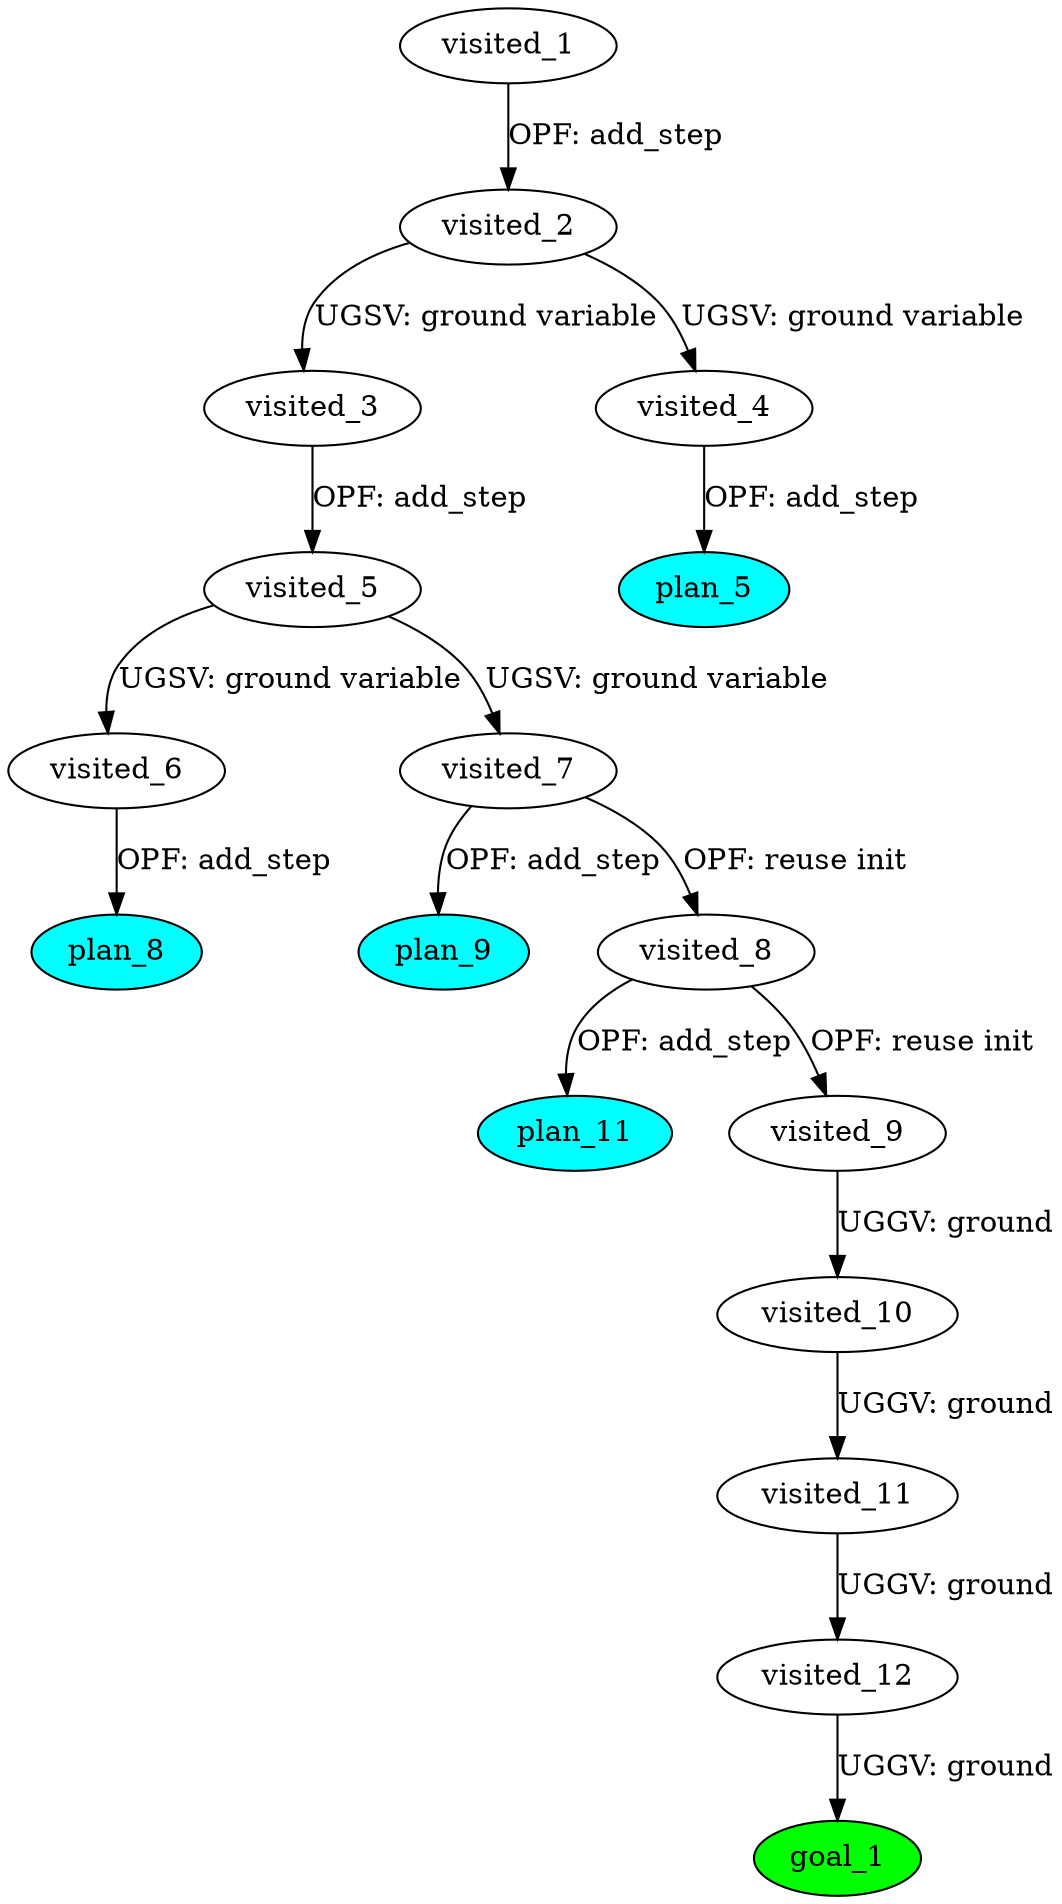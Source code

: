 digraph {
	"a47383b0-4433-d7d5-e5e8-ee3a7e1a378a" [label=plan_0 fillcolor=cyan style=filled]
	"a47383b0-4433-d7d5-e5e8-ee3a7e1a378a" [label=visited_1 fillcolor=white style=filled]
	"3a81d780-04d4-3548-d4a5-be354666c6ee" [label=plan_1 fillcolor=cyan style=filled]
	"a47383b0-4433-d7d5-e5e8-ee3a7e1a378a" -> "3a81d780-04d4-3548-d4a5-be354666c6ee" [label="OPF: add_step"]
	"3a81d780-04d4-3548-d4a5-be354666c6ee" [label=visited_2 fillcolor=white style=filled]
	"6ec7aa2a-c796-74aa-384f-32147af3db4b" [label=plan_2 fillcolor=cyan style=filled]
	"3a81d780-04d4-3548-d4a5-be354666c6ee" -> "6ec7aa2a-c796-74aa-384f-32147af3db4b" [label="UGSV: ground variable"]
	"8763614f-de43-634e-deb0-590829a361b5" [label=plan_3 fillcolor=cyan style=filled]
	"3a81d780-04d4-3548-d4a5-be354666c6ee" -> "8763614f-de43-634e-deb0-590829a361b5" [label="UGSV: ground variable"]
	"6ec7aa2a-c796-74aa-384f-32147af3db4b" [label=visited_3 fillcolor=white style=filled]
	"7e3c691b-2a45-86d4-2514-50a5c7736bf7" [label=plan_4 fillcolor=cyan style=filled]
	"6ec7aa2a-c796-74aa-384f-32147af3db4b" -> "7e3c691b-2a45-86d4-2514-50a5c7736bf7" [label="OPF: add_step"]
	"8763614f-de43-634e-deb0-590829a361b5" [label=visited_4 fillcolor=white style=filled]
	"d61800da-8a29-71b1-1487-ec40c866bffd" [label=plan_5 fillcolor=cyan style=filled]
	"8763614f-de43-634e-deb0-590829a361b5" -> "d61800da-8a29-71b1-1487-ec40c866bffd" [label="OPF: add_step"]
	"7e3c691b-2a45-86d4-2514-50a5c7736bf7" [label=visited_5 fillcolor=white style=filled]
	"4609f75c-2a10-44df-cc00-7312f181a05f" [label=plan_6 fillcolor=cyan style=filled]
	"7e3c691b-2a45-86d4-2514-50a5c7736bf7" -> "4609f75c-2a10-44df-cc00-7312f181a05f" [label="UGSV: ground variable"]
	"779ead37-b36e-55d2-6122-02679a706cb0" [label=plan_7 fillcolor=cyan style=filled]
	"7e3c691b-2a45-86d4-2514-50a5c7736bf7" -> "779ead37-b36e-55d2-6122-02679a706cb0" [label="UGSV: ground variable"]
	"4609f75c-2a10-44df-cc00-7312f181a05f" [label=visited_6 fillcolor=white style=filled]
	"c75eb2ec-e578-5769-8e7c-7357c7a769c0" [label=plan_8 fillcolor=cyan style=filled]
	"4609f75c-2a10-44df-cc00-7312f181a05f" -> "c75eb2ec-e578-5769-8e7c-7357c7a769c0" [label="OPF: add_step"]
	"779ead37-b36e-55d2-6122-02679a706cb0" [label=visited_7 fillcolor=white style=filled]
	"23e87ad7-5533-485b-eadf-85dcef0867d4" [label=plan_9 fillcolor=cyan style=filled]
	"779ead37-b36e-55d2-6122-02679a706cb0" -> "23e87ad7-5533-485b-eadf-85dcef0867d4" [label="OPF: add_step"]
	"433f5f86-c76d-e543-98ae-fcda49f13173" [label=plan_10 fillcolor=cyan style=filled]
	"779ead37-b36e-55d2-6122-02679a706cb0" -> "433f5f86-c76d-e543-98ae-fcda49f13173" [label="OPF: reuse init"]
	"433f5f86-c76d-e543-98ae-fcda49f13173" [label=visited_8 fillcolor=white style=filled]
	"02d0abac-ca80-bbf1-d56e-923d8003cf58" [label=plan_11 fillcolor=cyan style=filled]
	"433f5f86-c76d-e543-98ae-fcda49f13173" -> "02d0abac-ca80-bbf1-d56e-923d8003cf58" [label="OPF: add_step"]
	"a382f204-91a2-84db-c325-02c2c682ad95" [label=plan_12 fillcolor=cyan style=filled]
	"433f5f86-c76d-e543-98ae-fcda49f13173" -> "a382f204-91a2-84db-c325-02c2c682ad95" [label="OPF: reuse init"]
	"a382f204-91a2-84db-c325-02c2c682ad95" [label=visited_9 fillcolor=white style=filled]
	"16d4d631-729a-a94e-a80c-3dea24af9abb" [label=plan_13 fillcolor=cyan style=filled]
	"a382f204-91a2-84db-c325-02c2c682ad95" -> "16d4d631-729a-a94e-a80c-3dea24af9abb" [label="UGGV: ground"]
	"16d4d631-729a-a94e-a80c-3dea24af9abb" [label=visited_10 fillcolor=white style=filled]
	"dd9b88e1-17bd-8d24-8d32-5e0a7b20b845" [label=plan_14 fillcolor=cyan style=filled]
	"16d4d631-729a-a94e-a80c-3dea24af9abb" -> "dd9b88e1-17bd-8d24-8d32-5e0a7b20b845" [label="UGGV: ground"]
	"dd9b88e1-17bd-8d24-8d32-5e0a7b20b845" [label=visited_11 fillcolor=white style=filled]
	"c3faa882-f9b5-8fe9-8800-c1233fde093d" [label=plan_15 fillcolor=cyan style=filled]
	"dd9b88e1-17bd-8d24-8d32-5e0a7b20b845" -> "c3faa882-f9b5-8fe9-8800-c1233fde093d" [label="UGGV: ground"]
	"c3faa882-f9b5-8fe9-8800-c1233fde093d" [label=visited_12 fillcolor=white style=filled]
	"608fd5cf-4f3d-1ce5-3ee3-0cb8a039293d" [label=plan_16 fillcolor=cyan style=filled]
	"c3faa882-f9b5-8fe9-8800-c1233fde093d" -> "608fd5cf-4f3d-1ce5-3ee3-0cb8a039293d" [label="UGGV: ground"]
	"608fd5cf-4f3d-1ce5-3ee3-0cb8a039293d" [label=visited_13 fillcolor=white style=filled]
	"608fd5cf-4f3d-1ce5-3ee3-0cb8a039293d" [label=goal_1 fillcolor=green style=filled]
}
